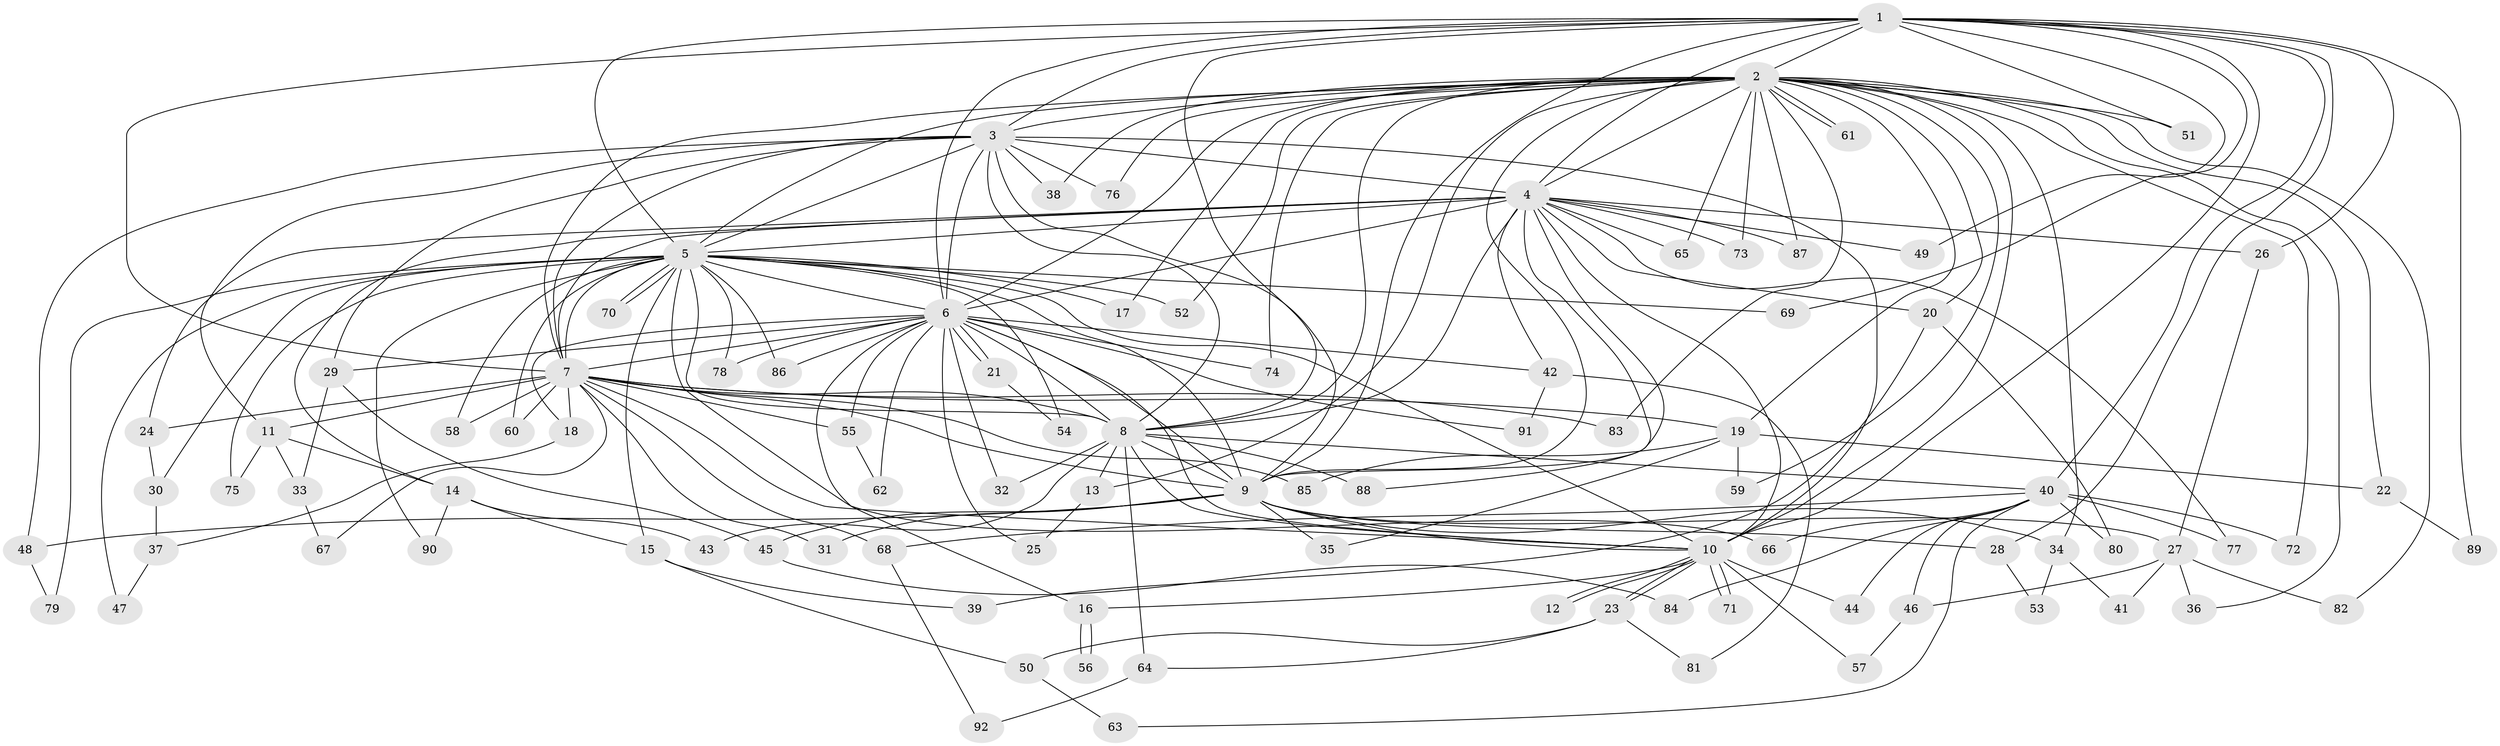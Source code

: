 // Generated by graph-tools (version 1.1) at 2025/46/03/09/25 04:46:17]
// undirected, 92 vertices, 209 edges
graph export_dot {
graph [start="1"]
  node [color=gray90,style=filled];
  1;
  2;
  3;
  4;
  5;
  6;
  7;
  8;
  9;
  10;
  11;
  12;
  13;
  14;
  15;
  16;
  17;
  18;
  19;
  20;
  21;
  22;
  23;
  24;
  25;
  26;
  27;
  28;
  29;
  30;
  31;
  32;
  33;
  34;
  35;
  36;
  37;
  38;
  39;
  40;
  41;
  42;
  43;
  44;
  45;
  46;
  47;
  48;
  49;
  50;
  51;
  52;
  53;
  54;
  55;
  56;
  57;
  58;
  59;
  60;
  61;
  62;
  63;
  64;
  65;
  66;
  67;
  68;
  69;
  70;
  71;
  72;
  73;
  74;
  75;
  76;
  77;
  78;
  79;
  80;
  81;
  82;
  83;
  84;
  85;
  86;
  87;
  88;
  89;
  90;
  91;
  92;
  1 -- 2;
  1 -- 3;
  1 -- 4;
  1 -- 5;
  1 -- 6;
  1 -- 7;
  1 -- 8;
  1 -- 9;
  1 -- 10;
  1 -- 26;
  1 -- 28;
  1 -- 40;
  1 -- 49;
  1 -- 51;
  1 -- 69;
  1 -- 89;
  2 -- 3;
  2 -- 4;
  2 -- 5;
  2 -- 6;
  2 -- 7;
  2 -- 8;
  2 -- 9;
  2 -- 10;
  2 -- 13;
  2 -- 17;
  2 -- 19;
  2 -- 20;
  2 -- 22;
  2 -- 34;
  2 -- 36;
  2 -- 38;
  2 -- 51;
  2 -- 52;
  2 -- 59;
  2 -- 61;
  2 -- 61;
  2 -- 65;
  2 -- 72;
  2 -- 73;
  2 -- 74;
  2 -- 76;
  2 -- 82;
  2 -- 83;
  2 -- 87;
  3 -- 4;
  3 -- 5;
  3 -- 6;
  3 -- 7;
  3 -- 8;
  3 -- 9;
  3 -- 10;
  3 -- 11;
  3 -- 29;
  3 -- 38;
  3 -- 48;
  3 -- 76;
  4 -- 5;
  4 -- 6;
  4 -- 7;
  4 -- 8;
  4 -- 9;
  4 -- 10;
  4 -- 14;
  4 -- 20;
  4 -- 24;
  4 -- 26;
  4 -- 42;
  4 -- 49;
  4 -- 65;
  4 -- 73;
  4 -- 77;
  4 -- 87;
  4 -- 88;
  5 -- 6;
  5 -- 7;
  5 -- 8;
  5 -- 9;
  5 -- 10;
  5 -- 15;
  5 -- 17;
  5 -- 30;
  5 -- 47;
  5 -- 52;
  5 -- 54;
  5 -- 58;
  5 -- 60;
  5 -- 66;
  5 -- 69;
  5 -- 70;
  5 -- 70;
  5 -- 75;
  5 -- 78;
  5 -- 79;
  5 -- 86;
  5 -- 90;
  6 -- 7;
  6 -- 8;
  6 -- 9;
  6 -- 10;
  6 -- 16;
  6 -- 18;
  6 -- 21;
  6 -- 21;
  6 -- 25;
  6 -- 29;
  6 -- 32;
  6 -- 42;
  6 -- 55;
  6 -- 62;
  6 -- 74;
  6 -- 78;
  6 -- 86;
  6 -- 91;
  7 -- 8;
  7 -- 9;
  7 -- 10;
  7 -- 11;
  7 -- 18;
  7 -- 19;
  7 -- 24;
  7 -- 31;
  7 -- 55;
  7 -- 58;
  7 -- 60;
  7 -- 67;
  7 -- 68;
  7 -- 83;
  7 -- 85;
  8 -- 9;
  8 -- 10;
  8 -- 13;
  8 -- 32;
  8 -- 40;
  8 -- 43;
  8 -- 64;
  8 -- 88;
  9 -- 10;
  9 -- 27;
  9 -- 28;
  9 -- 31;
  9 -- 34;
  9 -- 35;
  9 -- 45;
  9 -- 48;
  10 -- 12;
  10 -- 12;
  10 -- 16;
  10 -- 23;
  10 -- 23;
  10 -- 44;
  10 -- 57;
  10 -- 71;
  10 -- 71;
  11 -- 14;
  11 -- 33;
  11 -- 75;
  13 -- 25;
  14 -- 15;
  14 -- 43;
  14 -- 90;
  15 -- 39;
  15 -- 50;
  16 -- 56;
  16 -- 56;
  18 -- 37;
  19 -- 22;
  19 -- 35;
  19 -- 59;
  19 -- 85;
  20 -- 39;
  20 -- 80;
  21 -- 54;
  22 -- 89;
  23 -- 50;
  23 -- 64;
  23 -- 81;
  24 -- 30;
  26 -- 27;
  27 -- 36;
  27 -- 41;
  27 -- 46;
  27 -- 82;
  28 -- 53;
  29 -- 33;
  29 -- 45;
  30 -- 37;
  33 -- 67;
  34 -- 41;
  34 -- 53;
  37 -- 47;
  40 -- 44;
  40 -- 46;
  40 -- 63;
  40 -- 66;
  40 -- 68;
  40 -- 72;
  40 -- 77;
  40 -- 80;
  40 -- 84;
  42 -- 81;
  42 -- 91;
  45 -- 84;
  46 -- 57;
  48 -- 79;
  50 -- 63;
  55 -- 62;
  64 -- 92;
  68 -- 92;
}
